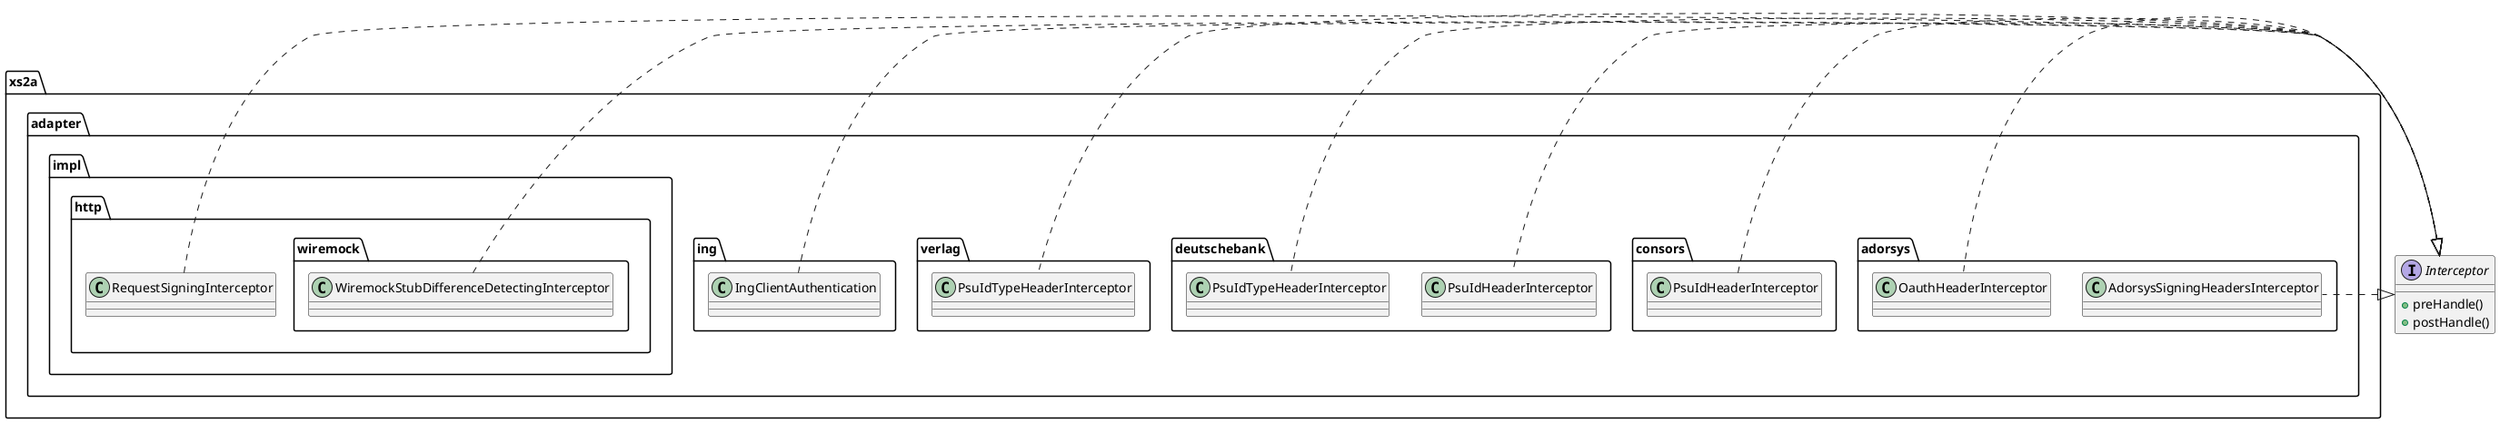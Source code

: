 @startuml

interface Interceptor {
    + preHandle()
    + postHandle()
}
class xs2a.adapter.adorsys.AdorsysSigningHeadersInterceptor
class xs2a.adapter.adorsys.OauthHeaderInterceptor
class xs2a.adapter.consors.PsuIdHeaderInterceptor
class xs2a.adapter.deutschebank.PsuIdHeaderInterceptor
class xs2a.adapter.deutschebank.PsuIdTypeHeaderInterceptor
class xs2a.adapter.verlag.PsuIdTypeHeaderInterceptor
class xs2a.adapter.ing.IngClientAuthentication
package xs2a.adapter.impl.http {
    class RequestSigningInterceptor
    package wiremock {
        class WiremockStubDifferenceDetectingInterceptor
    }
}

Interceptor <|.. xs2a.adapter.adorsys.AdorsysSigningHeadersInterceptor
Interceptor <|.. xs2a.adapter.adorsys.OauthHeaderInterceptor
Interceptor <|.left. xs2a.adapter.consors.PsuIdHeaderInterceptor
Interceptor <|.. xs2a.adapter.deutschebank.PsuIdHeaderInterceptor
Interceptor <|.. xs2a.adapter.deutschebank.PsuIdTypeHeaderInterceptor
Interceptor <|.right. xs2a.adapter.verlag.PsuIdTypeHeaderInterceptor
Interceptor <|.up. xs2a.adapter.ing.IngClientAuthentication
Interceptor <|.up. RequestSigningInterceptor
Interceptor <|.up. WiremockStubDifferenceDetectingInterceptor

@enduml